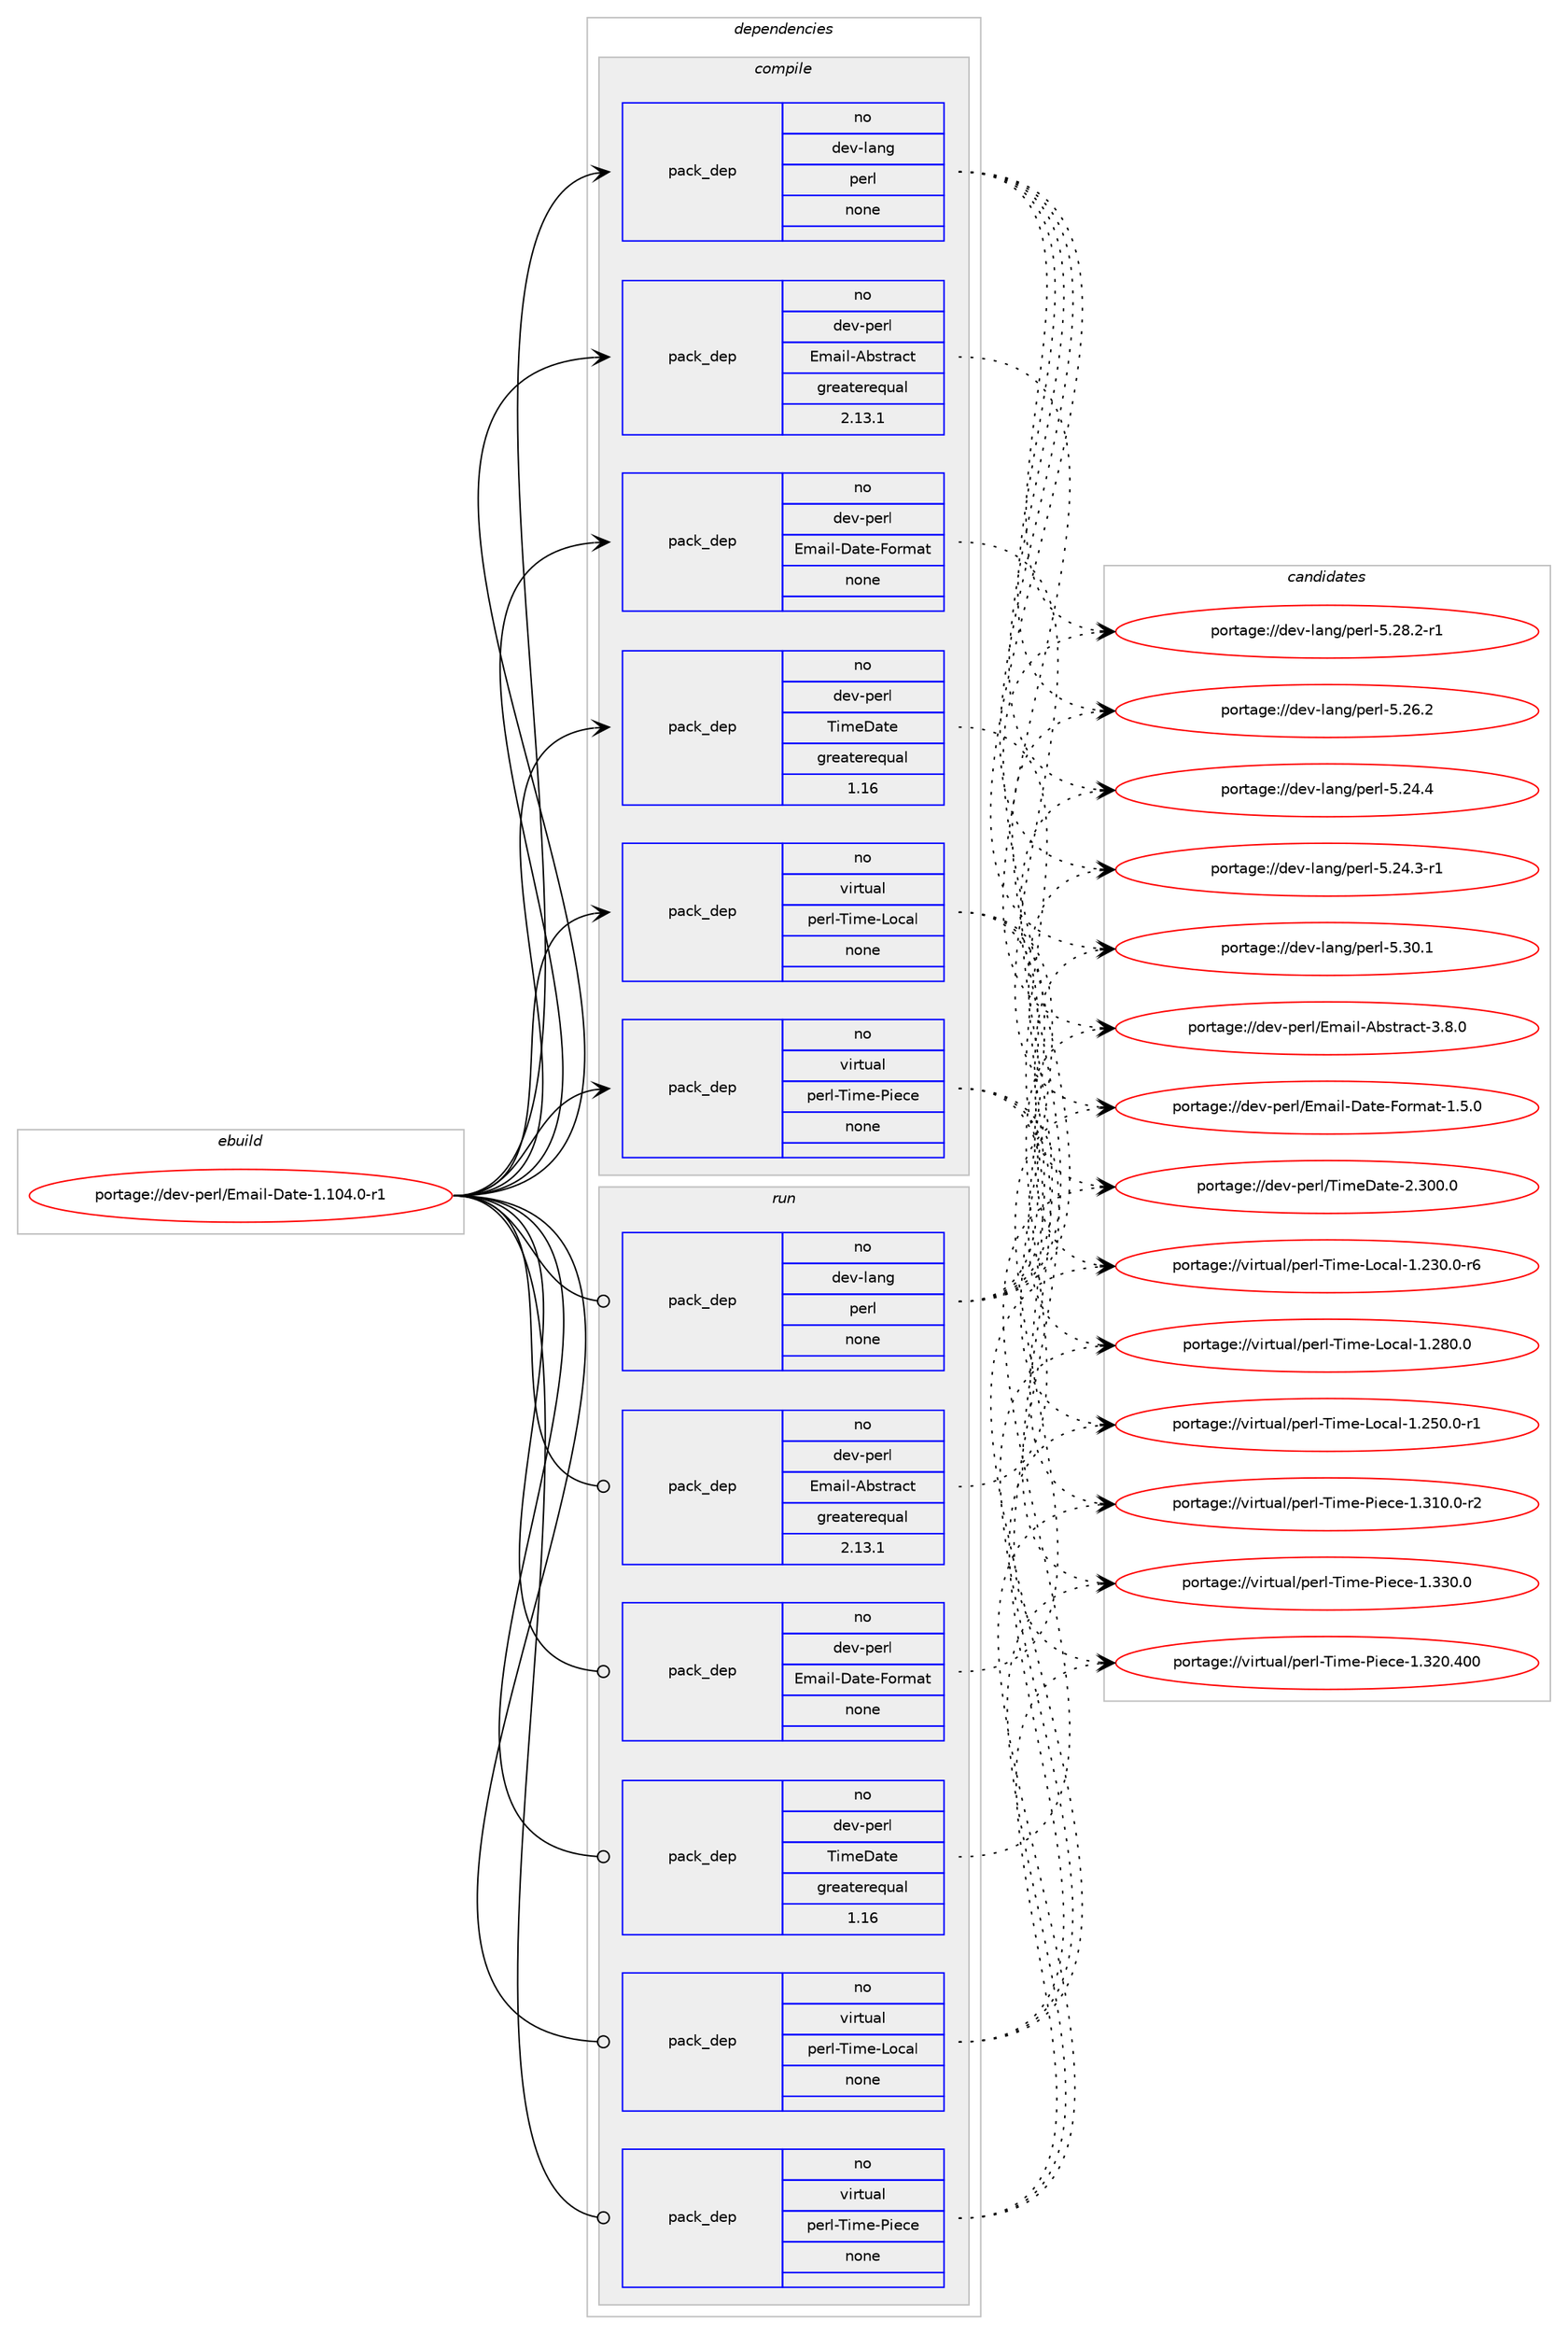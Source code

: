 digraph prolog {

# *************
# Graph options
# *************

newrank=true;
concentrate=true;
compound=true;
graph [rankdir=LR,fontname=Helvetica,fontsize=10,ranksep=1.5];#, ranksep=2.5, nodesep=0.2];
edge  [arrowhead=vee];
node  [fontname=Helvetica,fontsize=10];

# **********
# The ebuild
# **********

subgraph cluster_leftcol {
color=gray;
rank=same;
label=<<i>ebuild</i>>;
id [label="portage://dev-perl/Email-Date-1.104.0-r1", color=red, width=4, href="../dev-perl/Email-Date-1.104.0-r1.svg"];
}

# ****************
# The dependencies
# ****************

subgraph cluster_midcol {
color=gray;
label=<<i>dependencies</i>>;
subgraph cluster_compile {
fillcolor="#eeeeee";
style=filled;
label=<<i>compile</i>>;
subgraph pack367538 {
dependency494968 [label=<<TABLE BORDER="0" CELLBORDER="1" CELLSPACING="0" CELLPADDING="4" WIDTH="220"><TR><TD ROWSPAN="6" CELLPADDING="30">pack_dep</TD></TR><TR><TD WIDTH="110">no</TD></TR><TR><TD>dev-lang</TD></TR><TR><TD>perl</TD></TR><TR><TD>none</TD></TR><TR><TD></TD></TR></TABLE>>, shape=none, color=blue];
}
id:e -> dependency494968:w [weight=20,style="solid",arrowhead="vee"];
subgraph pack367539 {
dependency494969 [label=<<TABLE BORDER="0" CELLBORDER="1" CELLSPACING="0" CELLPADDING="4" WIDTH="220"><TR><TD ROWSPAN="6" CELLPADDING="30">pack_dep</TD></TR><TR><TD WIDTH="110">no</TD></TR><TR><TD>dev-perl</TD></TR><TR><TD>Email-Abstract</TD></TR><TR><TD>greaterequal</TD></TR><TR><TD>2.13.1</TD></TR></TABLE>>, shape=none, color=blue];
}
id:e -> dependency494969:w [weight=20,style="solid",arrowhead="vee"];
subgraph pack367540 {
dependency494970 [label=<<TABLE BORDER="0" CELLBORDER="1" CELLSPACING="0" CELLPADDING="4" WIDTH="220"><TR><TD ROWSPAN="6" CELLPADDING="30">pack_dep</TD></TR><TR><TD WIDTH="110">no</TD></TR><TR><TD>dev-perl</TD></TR><TR><TD>Email-Date-Format</TD></TR><TR><TD>none</TD></TR><TR><TD></TD></TR></TABLE>>, shape=none, color=blue];
}
id:e -> dependency494970:w [weight=20,style="solid",arrowhead="vee"];
subgraph pack367541 {
dependency494971 [label=<<TABLE BORDER="0" CELLBORDER="1" CELLSPACING="0" CELLPADDING="4" WIDTH="220"><TR><TD ROWSPAN="6" CELLPADDING="30">pack_dep</TD></TR><TR><TD WIDTH="110">no</TD></TR><TR><TD>dev-perl</TD></TR><TR><TD>TimeDate</TD></TR><TR><TD>greaterequal</TD></TR><TR><TD>1.16</TD></TR></TABLE>>, shape=none, color=blue];
}
id:e -> dependency494971:w [weight=20,style="solid",arrowhead="vee"];
subgraph pack367542 {
dependency494972 [label=<<TABLE BORDER="0" CELLBORDER="1" CELLSPACING="0" CELLPADDING="4" WIDTH="220"><TR><TD ROWSPAN="6" CELLPADDING="30">pack_dep</TD></TR><TR><TD WIDTH="110">no</TD></TR><TR><TD>virtual</TD></TR><TR><TD>perl-Time-Local</TD></TR><TR><TD>none</TD></TR><TR><TD></TD></TR></TABLE>>, shape=none, color=blue];
}
id:e -> dependency494972:w [weight=20,style="solid",arrowhead="vee"];
subgraph pack367543 {
dependency494973 [label=<<TABLE BORDER="0" CELLBORDER="1" CELLSPACING="0" CELLPADDING="4" WIDTH="220"><TR><TD ROWSPAN="6" CELLPADDING="30">pack_dep</TD></TR><TR><TD WIDTH="110">no</TD></TR><TR><TD>virtual</TD></TR><TR><TD>perl-Time-Piece</TD></TR><TR><TD>none</TD></TR><TR><TD></TD></TR></TABLE>>, shape=none, color=blue];
}
id:e -> dependency494973:w [weight=20,style="solid",arrowhead="vee"];
}
subgraph cluster_compileandrun {
fillcolor="#eeeeee";
style=filled;
label=<<i>compile and run</i>>;
}
subgraph cluster_run {
fillcolor="#eeeeee";
style=filled;
label=<<i>run</i>>;
subgraph pack367544 {
dependency494974 [label=<<TABLE BORDER="0" CELLBORDER="1" CELLSPACING="0" CELLPADDING="4" WIDTH="220"><TR><TD ROWSPAN="6" CELLPADDING="30">pack_dep</TD></TR><TR><TD WIDTH="110">no</TD></TR><TR><TD>dev-lang</TD></TR><TR><TD>perl</TD></TR><TR><TD>none</TD></TR><TR><TD></TD></TR></TABLE>>, shape=none, color=blue];
}
id:e -> dependency494974:w [weight=20,style="solid",arrowhead="odot"];
subgraph pack367545 {
dependency494975 [label=<<TABLE BORDER="0" CELLBORDER="1" CELLSPACING="0" CELLPADDING="4" WIDTH="220"><TR><TD ROWSPAN="6" CELLPADDING="30">pack_dep</TD></TR><TR><TD WIDTH="110">no</TD></TR><TR><TD>dev-perl</TD></TR><TR><TD>Email-Abstract</TD></TR><TR><TD>greaterequal</TD></TR><TR><TD>2.13.1</TD></TR></TABLE>>, shape=none, color=blue];
}
id:e -> dependency494975:w [weight=20,style="solid",arrowhead="odot"];
subgraph pack367546 {
dependency494976 [label=<<TABLE BORDER="0" CELLBORDER="1" CELLSPACING="0" CELLPADDING="4" WIDTH="220"><TR><TD ROWSPAN="6" CELLPADDING="30">pack_dep</TD></TR><TR><TD WIDTH="110">no</TD></TR><TR><TD>dev-perl</TD></TR><TR><TD>Email-Date-Format</TD></TR><TR><TD>none</TD></TR><TR><TD></TD></TR></TABLE>>, shape=none, color=blue];
}
id:e -> dependency494976:w [weight=20,style="solid",arrowhead="odot"];
subgraph pack367547 {
dependency494977 [label=<<TABLE BORDER="0" CELLBORDER="1" CELLSPACING="0" CELLPADDING="4" WIDTH="220"><TR><TD ROWSPAN="6" CELLPADDING="30">pack_dep</TD></TR><TR><TD WIDTH="110">no</TD></TR><TR><TD>dev-perl</TD></TR><TR><TD>TimeDate</TD></TR><TR><TD>greaterequal</TD></TR><TR><TD>1.16</TD></TR></TABLE>>, shape=none, color=blue];
}
id:e -> dependency494977:w [weight=20,style="solid",arrowhead="odot"];
subgraph pack367548 {
dependency494978 [label=<<TABLE BORDER="0" CELLBORDER="1" CELLSPACING="0" CELLPADDING="4" WIDTH="220"><TR><TD ROWSPAN="6" CELLPADDING="30">pack_dep</TD></TR><TR><TD WIDTH="110">no</TD></TR><TR><TD>virtual</TD></TR><TR><TD>perl-Time-Local</TD></TR><TR><TD>none</TD></TR><TR><TD></TD></TR></TABLE>>, shape=none, color=blue];
}
id:e -> dependency494978:w [weight=20,style="solid",arrowhead="odot"];
subgraph pack367549 {
dependency494979 [label=<<TABLE BORDER="0" CELLBORDER="1" CELLSPACING="0" CELLPADDING="4" WIDTH="220"><TR><TD ROWSPAN="6" CELLPADDING="30">pack_dep</TD></TR><TR><TD WIDTH="110">no</TD></TR><TR><TD>virtual</TD></TR><TR><TD>perl-Time-Piece</TD></TR><TR><TD>none</TD></TR><TR><TD></TD></TR></TABLE>>, shape=none, color=blue];
}
id:e -> dependency494979:w [weight=20,style="solid",arrowhead="odot"];
}
}

# **************
# The candidates
# **************

subgraph cluster_choices {
rank=same;
color=gray;
label=<<i>candidates</i>>;

subgraph choice367538 {
color=black;
nodesep=1;
choice10010111845108971101034711210111410845534651484649 [label="portage://dev-lang/perl-5.30.1", color=red, width=4,href="../dev-lang/perl-5.30.1.svg"];
choice100101118451089711010347112101114108455346505646504511449 [label="portage://dev-lang/perl-5.28.2-r1", color=red, width=4,href="../dev-lang/perl-5.28.2-r1.svg"];
choice10010111845108971101034711210111410845534650544650 [label="portage://dev-lang/perl-5.26.2", color=red, width=4,href="../dev-lang/perl-5.26.2.svg"];
choice10010111845108971101034711210111410845534650524652 [label="portage://dev-lang/perl-5.24.4", color=red, width=4,href="../dev-lang/perl-5.24.4.svg"];
choice100101118451089711010347112101114108455346505246514511449 [label="portage://dev-lang/perl-5.24.3-r1", color=red, width=4,href="../dev-lang/perl-5.24.3-r1.svg"];
dependency494968:e -> choice10010111845108971101034711210111410845534651484649:w [style=dotted,weight="100"];
dependency494968:e -> choice100101118451089711010347112101114108455346505646504511449:w [style=dotted,weight="100"];
dependency494968:e -> choice10010111845108971101034711210111410845534650544650:w [style=dotted,weight="100"];
dependency494968:e -> choice10010111845108971101034711210111410845534650524652:w [style=dotted,weight="100"];
dependency494968:e -> choice100101118451089711010347112101114108455346505246514511449:w [style=dotted,weight="100"];
}
subgraph choice367539 {
color=black;
nodesep=1;
choice100101118451121011141084769109971051084565981151161149799116455146564648 [label="portage://dev-perl/Email-Abstract-3.8.0", color=red, width=4,href="../dev-perl/Email-Abstract-3.8.0.svg"];
dependency494969:e -> choice100101118451121011141084769109971051084565981151161149799116455146564648:w [style=dotted,weight="100"];
}
subgraph choice367540 {
color=black;
nodesep=1;
choice10010111845112101114108476910997105108456897116101457011111410997116454946534648 [label="portage://dev-perl/Email-Date-Format-1.5.0", color=red, width=4,href="../dev-perl/Email-Date-Format-1.5.0.svg"];
dependency494970:e -> choice10010111845112101114108476910997105108456897116101457011111410997116454946534648:w [style=dotted,weight="100"];
}
subgraph choice367541 {
color=black;
nodesep=1;
choice10010111845112101114108478410510910168971161014550465148484648 [label="portage://dev-perl/TimeDate-2.300.0", color=red, width=4,href="../dev-perl/TimeDate-2.300.0.svg"];
dependency494971:e -> choice10010111845112101114108478410510910168971161014550465148484648:w [style=dotted,weight="100"];
}
subgraph choice367542 {
color=black;
nodesep=1;
choice11810511411611797108471121011141084584105109101457611199971084549465056484648 [label="portage://virtual/perl-Time-Local-1.280.0", color=red, width=4,href="../virtual/perl-Time-Local-1.280.0.svg"];
choice118105114116117971084711210111410845841051091014576111999710845494650534846484511449 [label="portage://virtual/perl-Time-Local-1.250.0-r1", color=red, width=4,href="../virtual/perl-Time-Local-1.250.0-r1.svg"];
choice118105114116117971084711210111410845841051091014576111999710845494650514846484511454 [label="portage://virtual/perl-Time-Local-1.230.0-r6", color=red, width=4,href="../virtual/perl-Time-Local-1.230.0-r6.svg"];
dependency494972:e -> choice11810511411611797108471121011141084584105109101457611199971084549465056484648:w [style=dotted,weight="100"];
dependency494972:e -> choice118105114116117971084711210111410845841051091014576111999710845494650534846484511449:w [style=dotted,weight="100"];
dependency494972:e -> choice118105114116117971084711210111410845841051091014576111999710845494650514846484511454:w [style=dotted,weight="100"];
}
subgraph choice367543 {
color=black;
nodesep=1;
choice118105114116117971084711210111410845841051091014580105101991014549465151484648 [label="portage://virtual/perl-Time-Piece-1.330.0", color=red, width=4,href="../virtual/perl-Time-Piece-1.330.0.svg"];
choice1181051141161179710847112101114108458410510910145801051019910145494651504846524848 [label="portage://virtual/perl-Time-Piece-1.320.400", color=red, width=4,href="../virtual/perl-Time-Piece-1.320.400.svg"];
choice1181051141161179710847112101114108458410510910145801051019910145494651494846484511450 [label="portage://virtual/perl-Time-Piece-1.310.0-r2", color=red, width=4,href="../virtual/perl-Time-Piece-1.310.0-r2.svg"];
dependency494973:e -> choice118105114116117971084711210111410845841051091014580105101991014549465151484648:w [style=dotted,weight="100"];
dependency494973:e -> choice1181051141161179710847112101114108458410510910145801051019910145494651504846524848:w [style=dotted,weight="100"];
dependency494973:e -> choice1181051141161179710847112101114108458410510910145801051019910145494651494846484511450:w [style=dotted,weight="100"];
}
subgraph choice367544 {
color=black;
nodesep=1;
choice10010111845108971101034711210111410845534651484649 [label="portage://dev-lang/perl-5.30.1", color=red, width=4,href="../dev-lang/perl-5.30.1.svg"];
choice100101118451089711010347112101114108455346505646504511449 [label="portage://dev-lang/perl-5.28.2-r1", color=red, width=4,href="../dev-lang/perl-5.28.2-r1.svg"];
choice10010111845108971101034711210111410845534650544650 [label="portage://dev-lang/perl-5.26.2", color=red, width=4,href="../dev-lang/perl-5.26.2.svg"];
choice10010111845108971101034711210111410845534650524652 [label="portage://dev-lang/perl-5.24.4", color=red, width=4,href="../dev-lang/perl-5.24.4.svg"];
choice100101118451089711010347112101114108455346505246514511449 [label="portage://dev-lang/perl-5.24.3-r1", color=red, width=4,href="../dev-lang/perl-5.24.3-r1.svg"];
dependency494974:e -> choice10010111845108971101034711210111410845534651484649:w [style=dotted,weight="100"];
dependency494974:e -> choice100101118451089711010347112101114108455346505646504511449:w [style=dotted,weight="100"];
dependency494974:e -> choice10010111845108971101034711210111410845534650544650:w [style=dotted,weight="100"];
dependency494974:e -> choice10010111845108971101034711210111410845534650524652:w [style=dotted,weight="100"];
dependency494974:e -> choice100101118451089711010347112101114108455346505246514511449:w [style=dotted,weight="100"];
}
subgraph choice367545 {
color=black;
nodesep=1;
choice100101118451121011141084769109971051084565981151161149799116455146564648 [label="portage://dev-perl/Email-Abstract-3.8.0", color=red, width=4,href="../dev-perl/Email-Abstract-3.8.0.svg"];
dependency494975:e -> choice100101118451121011141084769109971051084565981151161149799116455146564648:w [style=dotted,weight="100"];
}
subgraph choice367546 {
color=black;
nodesep=1;
choice10010111845112101114108476910997105108456897116101457011111410997116454946534648 [label="portage://dev-perl/Email-Date-Format-1.5.0", color=red, width=4,href="../dev-perl/Email-Date-Format-1.5.0.svg"];
dependency494976:e -> choice10010111845112101114108476910997105108456897116101457011111410997116454946534648:w [style=dotted,weight="100"];
}
subgraph choice367547 {
color=black;
nodesep=1;
choice10010111845112101114108478410510910168971161014550465148484648 [label="portage://dev-perl/TimeDate-2.300.0", color=red, width=4,href="../dev-perl/TimeDate-2.300.0.svg"];
dependency494977:e -> choice10010111845112101114108478410510910168971161014550465148484648:w [style=dotted,weight="100"];
}
subgraph choice367548 {
color=black;
nodesep=1;
choice11810511411611797108471121011141084584105109101457611199971084549465056484648 [label="portage://virtual/perl-Time-Local-1.280.0", color=red, width=4,href="../virtual/perl-Time-Local-1.280.0.svg"];
choice118105114116117971084711210111410845841051091014576111999710845494650534846484511449 [label="portage://virtual/perl-Time-Local-1.250.0-r1", color=red, width=4,href="../virtual/perl-Time-Local-1.250.0-r1.svg"];
choice118105114116117971084711210111410845841051091014576111999710845494650514846484511454 [label="portage://virtual/perl-Time-Local-1.230.0-r6", color=red, width=4,href="../virtual/perl-Time-Local-1.230.0-r6.svg"];
dependency494978:e -> choice11810511411611797108471121011141084584105109101457611199971084549465056484648:w [style=dotted,weight="100"];
dependency494978:e -> choice118105114116117971084711210111410845841051091014576111999710845494650534846484511449:w [style=dotted,weight="100"];
dependency494978:e -> choice118105114116117971084711210111410845841051091014576111999710845494650514846484511454:w [style=dotted,weight="100"];
}
subgraph choice367549 {
color=black;
nodesep=1;
choice118105114116117971084711210111410845841051091014580105101991014549465151484648 [label="portage://virtual/perl-Time-Piece-1.330.0", color=red, width=4,href="../virtual/perl-Time-Piece-1.330.0.svg"];
choice1181051141161179710847112101114108458410510910145801051019910145494651504846524848 [label="portage://virtual/perl-Time-Piece-1.320.400", color=red, width=4,href="../virtual/perl-Time-Piece-1.320.400.svg"];
choice1181051141161179710847112101114108458410510910145801051019910145494651494846484511450 [label="portage://virtual/perl-Time-Piece-1.310.0-r2", color=red, width=4,href="../virtual/perl-Time-Piece-1.310.0-r2.svg"];
dependency494979:e -> choice118105114116117971084711210111410845841051091014580105101991014549465151484648:w [style=dotted,weight="100"];
dependency494979:e -> choice1181051141161179710847112101114108458410510910145801051019910145494651504846524848:w [style=dotted,weight="100"];
dependency494979:e -> choice1181051141161179710847112101114108458410510910145801051019910145494651494846484511450:w [style=dotted,weight="100"];
}
}

}
